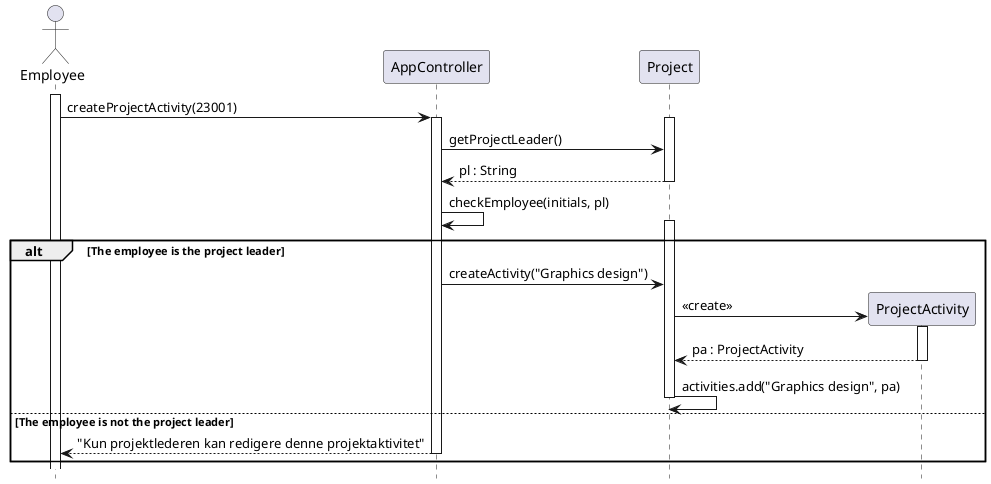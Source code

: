 @startuml createActivityPL
hide footbox
actor "Employee" as emp
participant AppController as app
participant Project as p
participant ProjectActivity as pa

activate emp
emp -> app : createProjectActivity(23001)
activate app
activate p
app -> p : getProjectLeader()
p --> app : pl : String
deactivate p
app -> app : checkEmployee(initials, pl)
alt The employee is the project leader
activate p
app -> p : createActivity("Graphics design")
p -> pa** : <<create>>
activate pa
pa --> p : pa : ProjectActivity
deactivate pa
p -> p : activities.add("Graphics design", pa)
deactivate p
else The employee is not the project leader
app --> emp : "Kun projektlederen kan redigere denne projektaktivitet"
deactivate app
end

hide footbox
@enduml